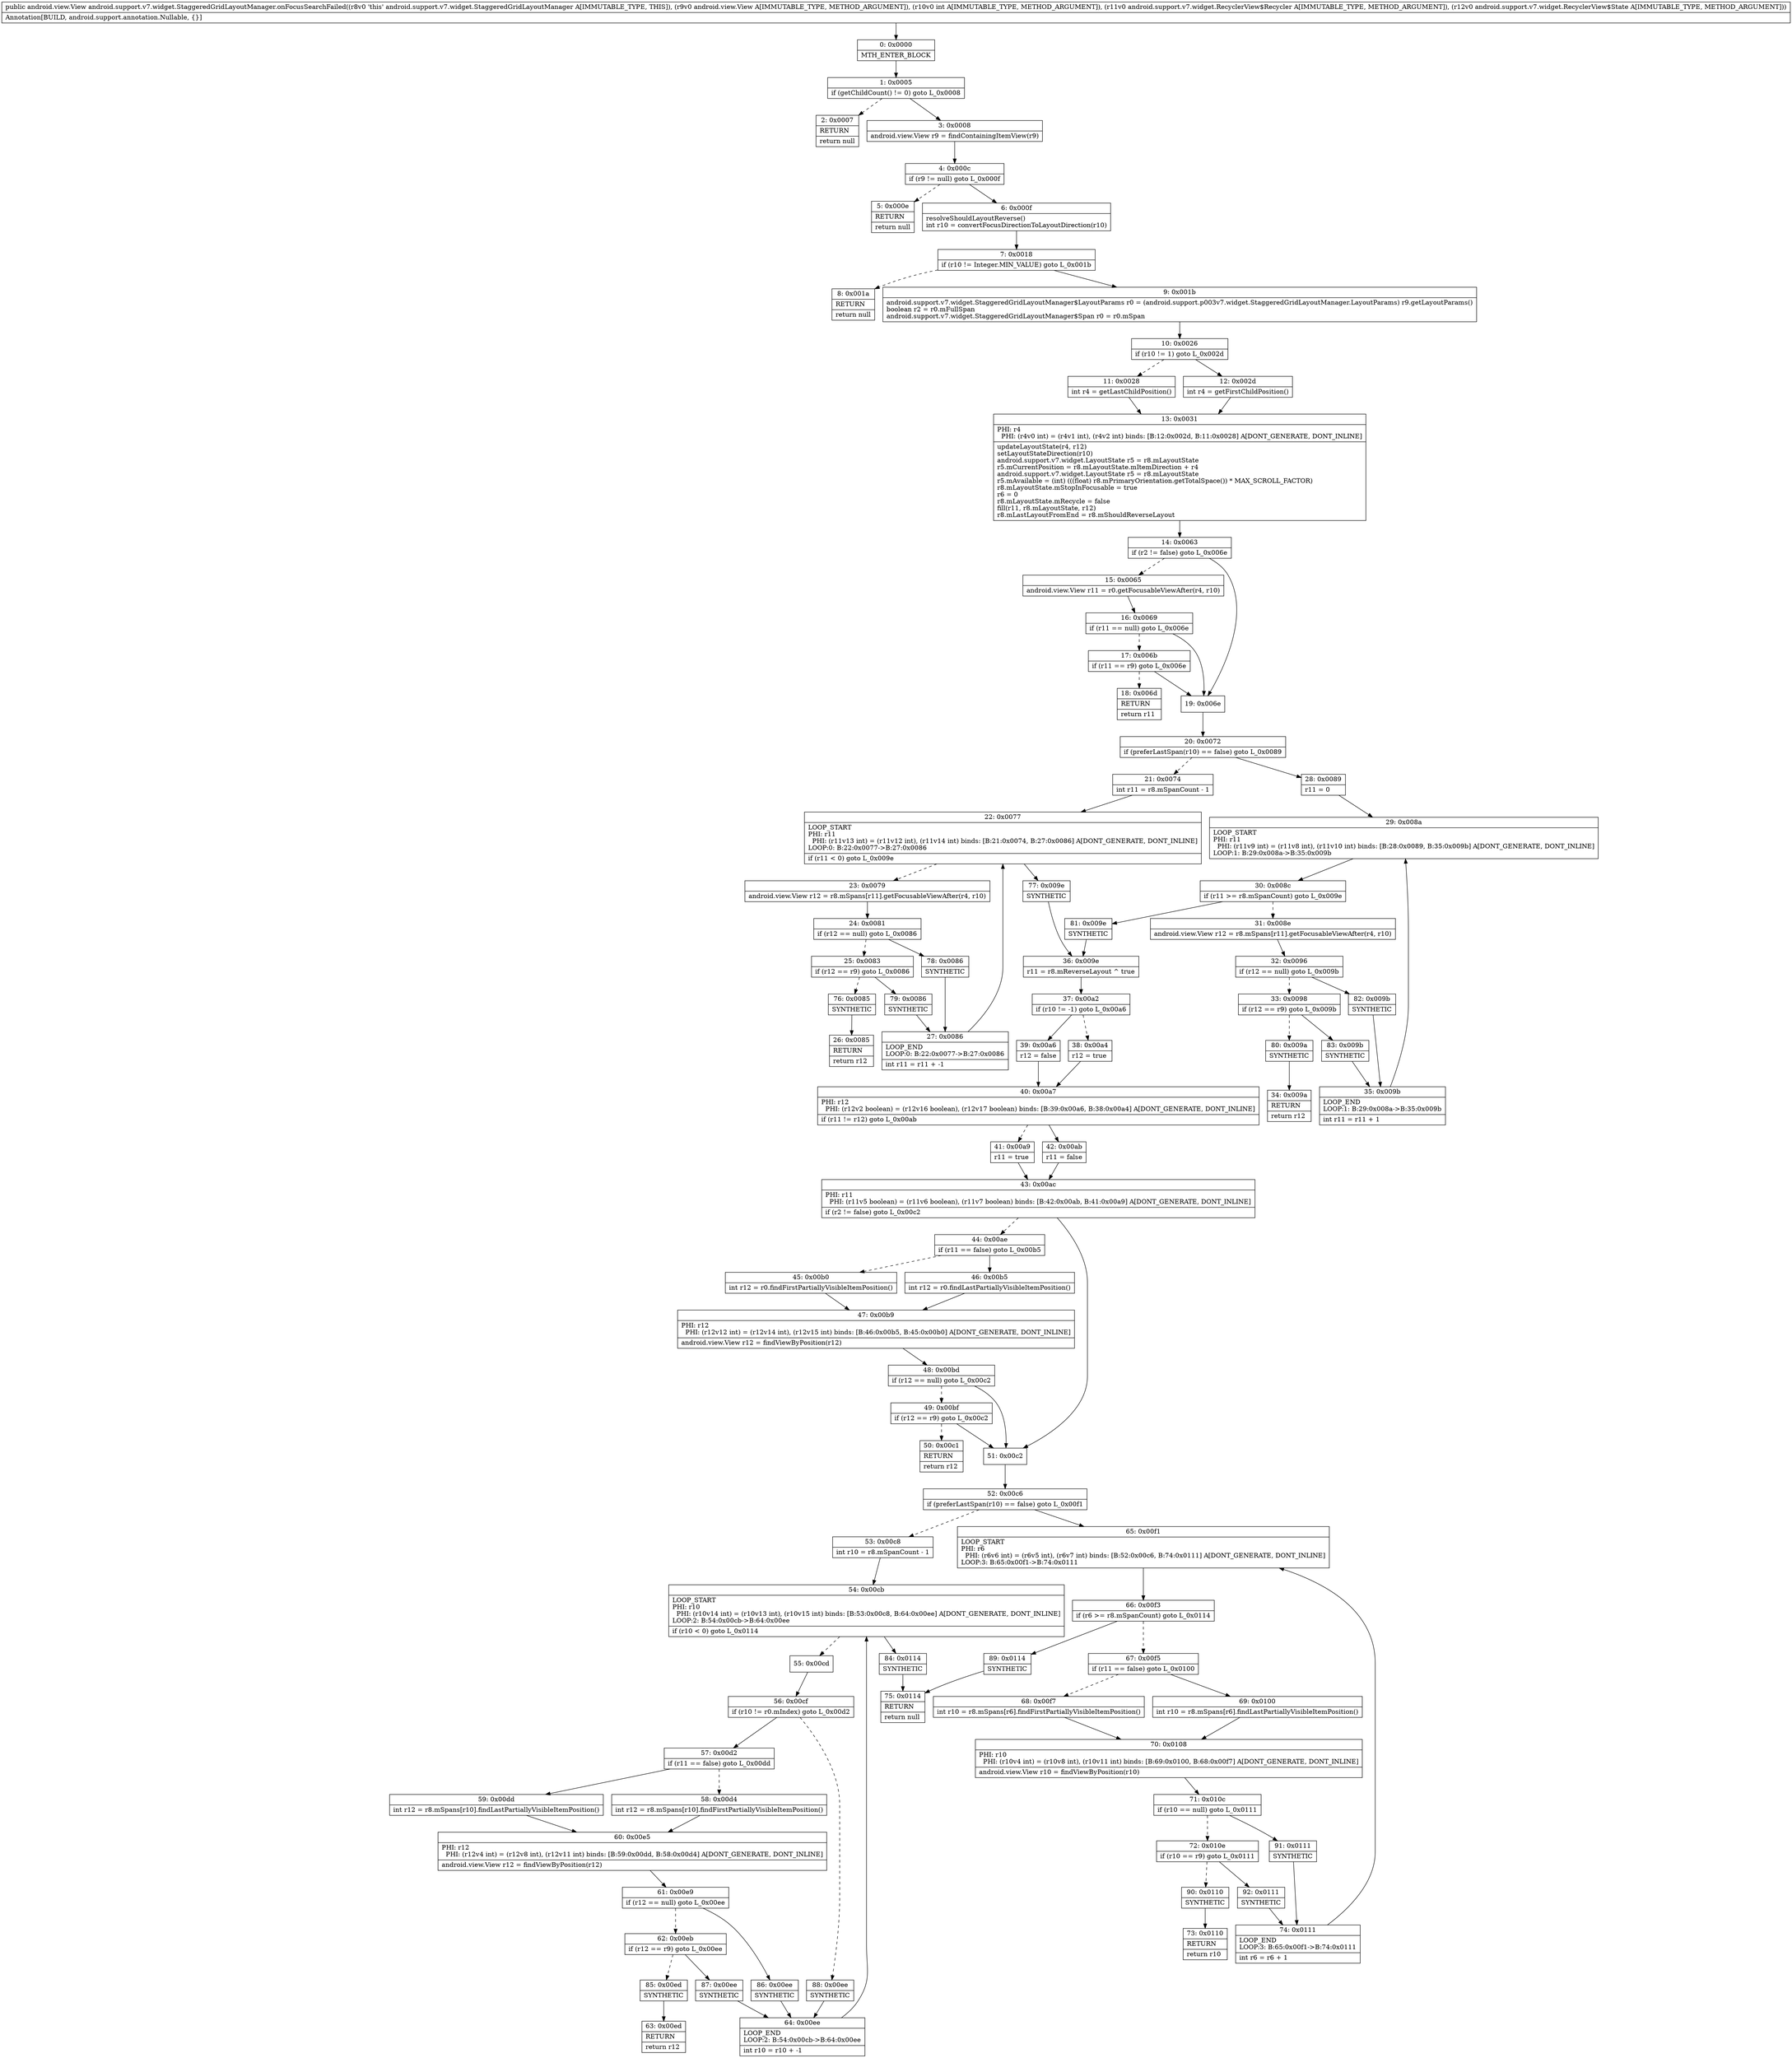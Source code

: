 digraph "CFG forandroid.support.v7.widget.StaggeredGridLayoutManager.onFocusSearchFailed(Landroid\/view\/View;ILandroid\/support\/v7\/widget\/RecyclerView$Recycler;Landroid\/support\/v7\/widget\/RecyclerView$State;)Landroid\/view\/View;" {
Node_0 [shape=record,label="{0\:\ 0x0000|MTH_ENTER_BLOCK\l}"];
Node_1 [shape=record,label="{1\:\ 0x0005|if (getChildCount() != 0) goto L_0x0008\l}"];
Node_2 [shape=record,label="{2\:\ 0x0007|RETURN\l|return null\l}"];
Node_3 [shape=record,label="{3\:\ 0x0008|android.view.View r9 = findContainingItemView(r9)\l}"];
Node_4 [shape=record,label="{4\:\ 0x000c|if (r9 != null) goto L_0x000f\l}"];
Node_5 [shape=record,label="{5\:\ 0x000e|RETURN\l|return null\l}"];
Node_6 [shape=record,label="{6\:\ 0x000f|resolveShouldLayoutReverse()\lint r10 = convertFocusDirectionToLayoutDirection(r10)\l}"];
Node_7 [shape=record,label="{7\:\ 0x0018|if (r10 != Integer.MIN_VALUE) goto L_0x001b\l}"];
Node_8 [shape=record,label="{8\:\ 0x001a|RETURN\l|return null\l}"];
Node_9 [shape=record,label="{9\:\ 0x001b|android.support.v7.widget.StaggeredGridLayoutManager$LayoutParams r0 = (android.support.p003v7.widget.StaggeredGridLayoutManager.LayoutParams) r9.getLayoutParams()\lboolean r2 = r0.mFullSpan\landroid.support.v7.widget.StaggeredGridLayoutManager$Span r0 = r0.mSpan\l}"];
Node_10 [shape=record,label="{10\:\ 0x0026|if (r10 != 1) goto L_0x002d\l}"];
Node_11 [shape=record,label="{11\:\ 0x0028|int r4 = getLastChildPosition()\l}"];
Node_12 [shape=record,label="{12\:\ 0x002d|int r4 = getFirstChildPosition()\l}"];
Node_13 [shape=record,label="{13\:\ 0x0031|PHI: r4 \l  PHI: (r4v0 int) = (r4v1 int), (r4v2 int) binds: [B:12:0x002d, B:11:0x0028] A[DONT_GENERATE, DONT_INLINE]\l|updateLayoutState(r4, r12)\lsetLayoutStateDirection(r10)\landroid.support.v7.widget.LayoutState r5 = r8.mLayoutState\lr5.mCurrentPosition = r8.mLayoutState.mItemDirection + r4\landroid.support.v7.widget.LayoutState r5 = r8.mLayoutState\lr5.mAvailable = (int) (((float) r8.mPrimaryOrientation.getTotalSpace()) * MAX_SCROLL_FACTOR)\lr8.mLayoutState.mStopInFocusable = true\lr6 = 0\lr8.mLayoutState.mRecycle = false\lfill(r11, r8.mLayoutState, r12)\lr8.mLastLayoutFromEnd = r8.mShouldReverseLayout\l}"];
Node_14 [shape=record,label="{14\:\ 0x0063|if (r2 != false) goto L_0x006e\l}"];
Node_15 [shape=record,label="{15\:\ 0x0065|android.view.View r11 = r0.getFocusableViewAfter(r4, r10)\l}"];
Node_16 [shape=record,label="{16\:\ 0x0069|if (r11 == null) goto L_0x006e\l}"];
Node_17 [shape=record,label="{17\:\ 0x006b|if (r11 == r9) goto L_0x006e\l}"];
Node_18 [shape=record,label="{18\:\ 0x006d|RETURN\l|return r11\l}"];
Node_19 [shape=record,label="{19\:\ 0x006e}"];
Node_20 [shape=record,label="{20\:\ 0x0072|if (preferLastSpan(r10) == false) goto L_0x0089\l}"];
Node_21 [shape=record,label="{21\:\ 0x0074|int r11 = r8.mSpanCount \- 1\l}"];
Node_22 [shape=record,label="{22\:\ 0x0077|LOOP_START\lPHI: r11 \l  PHI: (r11v13 int) = (r11v12 int), (r11v14 int) binds: [B:21:0x0074, B:27:0x0086] A[DONT_GENERATE, DONT_INLINE]\lLOOP:0: B:22:0x0077\-\>B:27:0x0086\l|if (r11 \< 0) goto L_0x009e\l}"];
Node_23 [shape=record,label="{23\:\ 0x0079|android.view.View r12 = r8.mSpans[r11].getFocusableViewAfter(r4, r10)\l}"];
Node_24 [shape=record,label="{24\:\ 0x0081|if (r12 == null) goto L_0x0086\l}"];
Node_25 [shape=record,label="{25\:\ 0x0083|if (r12 == r9) goto L_0x0086\l}"];
Node_26 [shape=record,label="{26\:\ 0x0085|RETURN\l|return r12\l}"];
Node_27 [shape=record,label="{27\:\ 0x0086|LOOP_END\lLOOP:0: B:22:0x0077\-\>B:27:0x0086\l|int r11 = r11 + \-1\l}"];
Node_28 [shape=record,label="{28\:\ 0x0089|r11 = 0\l}"];
Node_29 [shape=record,label="{29\:\ 0x008a|LOOP_START\lPHI: r11 \l  PHI: (r11v9 int) = (r11v8 int), (r11v10 int) binds: [B:28:0x0089, B:35:0x009b] A[DONT_GENERATE, DONT_INLINE]\lLOOP:1: B:29:0x008a\-\>B:35:0x009b\l}"];
Node_30 [shape=record,label="{30\:\ 0x008c|if (r11 \>= r8.mSpanCount) goto L_0x009e\l}"];
Node_31 [shape=record,label="{31\:\ 0x008e|android.view.View r12 = r8.mSpans[r11].getFocusableViewAfter(r4, r10)\l}"];
Node_32 [shape=record,label="{32\:\ 0x0096|if (r12 == null) goto L_0x009b\l}"];
Node_33 [shape=record,label="{33\:\ 0x0098|if (r12 == r9) goto L_0x009b\l}"];
Node_34 [shape=record,label="{34\:\ 0x009a|RETURN\l|return r12\l}"];
Node_35 [shape=record,label="{35\:\ 0x009b|LOOP_END\lLOOP:1: B:29:0x008a\-\>B:35:0x009b\l|int r11 = r11 + 1\l}"];
Node_36 [shape=record,label="{36\:\ 0x009e|r11 = r8.mReverseLayout ^ true\l}"];
Node_37 [shape=record,label="{37\:\ 0x00a2|if (r10 != \-1) goto L_0x00a6\l}"];
Node_38 [shape=record,label="{38\:\ 0x00a4|r12 = true\l}"];
Node_39 [shape=record,label="{39\:\ 0x00a6|r12 = false\l}"];
Node_40 [shape=record,label="{40\:\ 0x00a7|PHI: r12 \l  PHI: (r12v2 boolean) = (r12v16 boolean), (r12v17 boolean) binds: [B:39:0x00a6, B:38:0x00a4] A[DONT_GENERATE, DONT_INLINE]\l|if (r11 != r12) goto L_0x00ab\l}"];
Node_41 [shape=record,label="{41\:\ 0x00a9|r11 = true\l}"];
Node_42 [shape=record,label="{42\:\ 0x00ab|r11 = false\l}"];
Node_43 [shape=record,label="{43\:\ 0x00ac|PHI: r11 \l  PHI: (r11v5 boolean) = (r11v6 boolean), (r11v7 boolean) binds: [B:42:0x00ab, B:41:0x00a9] A[DONT_GENERATE, DONT_INLINE]\l|if (r2 != false) goto L_0x00c2\l}"];
Node_44 [shape=record,label="{44\:\ 0x00ae|if (r11 == false) goto L_0x00b5\l}"];
Node_45 [shape=record,label="{45\:\ 0x00b0|int r12 = r0.findFirstPartiallyVisibleItemPosition()\l}"];
Node_46 [shape=record,label="{46\:\ 0x00b5|int r12 = r0.findLastPartiallyVisibleItemPosition()\l}"];
Node_47 [shape=record,label="{47\:\ 0x00b9|PHI: r12 \l  PHI: (r12v12 int) = (r12v14 int), (r12v15 int) binds: [B:46:0x00b5, B:45:0x00b0] A[DONT_GENERATE, DONT_INLINE]\l|android.view.View r12 = findViewByPosition(r12)\l}"];
Node_48 [shape=record,label="{48\:\ 0x00bd|if (r12 == null) goto L_0x00c2\l}"];
Node_49 [shape=record,label="{49\:\ 0x00bf|if (r12 == r9) goto L_0x00c2\l}"];
Node_50 [shape=record,label="{50\:\ 0x00c1|RETURN\l|return r12\l}"];
Node_51 [shape=record,label="{51\:\ 0x00c2}"];
Node_52 [shape=record,label="{52\:\ 0x00c6|if (preferLastSpan(r10) == false) goto L_0x00f1\l}"];
Node_53 [shape=record,label="{53\:\ 0x00c8|int r10 = r8.mSpanCount \- 1\l}"];
Node_54 [shape=record,label="{54\:\ 0x00cb|LOOP_START\lPHI: r10 \l  PHI: (r10v14 int) = (r10v13 int), (r10v15 int) binds: [B:53:0x00c8, B:64:0x00ee] A[DONT_GENERATE, DONT_INLINE]\lLOOP:2: B:54:0x00cb\-\>B:64:0x00ee\l|if (r10 \< 0) goto L_0x0114\l}"];
Node_55 [shape=record,label="{55\:\ 0x00cd}"];
Node_56 [shape=record,label="{56\:\ 0x00cf|if (r10 != r0.mIndex) goto L_0x00d2\l}"];
Node_57 [shape=record,label="{57\:\ 0x00d2|if (r11 == false) goto L_0x00dd\l}"];
Node_58 [shape=record,label="{58\:\ 0x00d4|int r12 = r8.mSpans[r10].findFirstPartiallyVisibleItemPosition()\l}"];
Node_59 [shape=record,label="{59\:\ 0x00dd|int r12 = r8.mSpans[r10].findLastPartiallyVisibleItemPosition()\l}"];
Node_60 [shape=record,label="{60\:\ 0x00e5|PHI: r12 \l  PHI: (r12v4 int) = (r12v8 int), (r12v11 int) binds: [B:59:0x00dd, B:58:0x00d4] A[DONT_GENERATE, DONT_INLINE]\l|android.view.View r12 = findViewByPosition(r12)\l}"];
Node_61 [shape=record,label="{61\:\ 0x00e9|if (r12 == null) goto L_0x00ee\l}"];
Node_62 [shape=record,label="{62\:\ 0x00eb|if (r12 == r9) goto L_0x00ee\l}"];
Node_63 [shape=record,label="{63\:\ 0x00ed|RETURN\l|return r12\l}"];
Node_64 [shape=record,label="{64\:\ 0x00ee|LOOP_END\lLOOP:2: B:54:0x00cb\-\>B:64:0x00ee\l|int r10 = r10 + \-1\l}"];
Node_65 [shape=record,label="{65\:\ 0x00f1|LOOP_START\lPHI: r6 \l  PHI: (r6v6 int) = (r6v5 int), (r6v7 int) binds: [B:52:0x00c6, B:74:0x0111] A[DONT_GENERATE, DONT_INLINE]\lLOOP:3: B:65:0x00f1\-\>B:74:0x0111\l}"];
Node_66 [shape=record,label="{66\:\ 0x00f3|if (r6 \>= r8.mSpanCount) goto L_0x0114\l}"];
Node_67 [shape=record,label="{67\:\ 0x00f5|if (r11 == false) goto L_0x0100\l}"];
Node_68 [shape=record,label="{68\:\ 0x00f7|int r10 = r8.mSpans[r6].findFirstPartiallyVisibleItemPosition()\l}"];
Node_69 [shape=record,label="{69\:\ 0x0100|int r10 = r8.mSpans[r6].findLastPartiallyVisibleItemPosition()\l}"];
Node_70 [shape=record,label="{70\:\ 0x0108|PHI: r10 \l  PHI: (r10v4 int) = (r10v8 int), (r10v11 int) binds: [B:69:0x0100, B:68:0x00f7] A[DONT_GENERATE, DONT_INLINE]\l|android.view.View r10 = findViewByPosition(r10)\l}"];
Node_71 [shape=record,label="{71\:\ 0x010c|if (r10 == null) goto L_0x0111\l}"];
Node_72 [shape=record,label="{72\:\ 0x010e|if (r10 == r9) goto L_0x0111\l}"];
Node_73 [shape=record,label="{73\:\ 0x0110|RETURN\l|return r10\l}"];
Node_74 [shape=record,label="{74\:\ 0x0111|LOOP_END\lLOOP:3: B:65:0x00f1\-\>B:74:0x0111\l|int r6 = r6 + 1\l}"];
Node_75 [shape=record,label="{75\:\ 0x0114|RETURN\l|return null\l}"];
Node_76 [shape=record,label="{76\:\ 0x0085|SYNTHETIC\l}"];
Node_77 [shape=record,label="{77\:\ 0x009e|SYNTHETIC\l}"];
Node_78 [shape=record,label="{78\:\ 0x0086|SYNTHETIC\l}"];
Node_79 [shape=record,label="{79\:\ 0x0086|SYNTHETIC\l}"];
Node_80 [shape=record,label="{80\:\ 0x009a|SYNTHETIC\l}"];
Node_81 [shape=record,label="{81\:\ 0x009e|SYNTHETIC\l}"];
Node_82 [shape=record,label="{82\:\ 0x009b|SYNTHETIC\l}"];
Node_83 [shape=record,label="{83\:\ 0x009b|SYNTHETIC\l}"];
Node_84 [shape=record,label="{84\:\ 0x0114|SYNTHETIC\l}"];
Node_85 [shape=record,label="{85\:\ 0x00ed|SYNTHETIC\l}"];
Node_86 [shape=record,label="{86\:\ 0x00ee|SYNTHETIC\l}"];
Node_87 [shape=record,label="{87\:\ 0x00ee|SYNTHETIC\l}"];
Node_88 [shape=record,label="{88\:\ 0x00ee|SYNTHETIC\l}"];
Node_89 [shape=record,label="{89\:\ 0x0114|SYNTHETIC\l}"];
Node_90 [shape=record,label="{90\:\ 0x0110|SYNTHETIC\l}"];
Node_91 [shape=record,label="{91\:\ 0x0111|SYNTHETIC\l}"];
Node_92 [shape=record,label="{92\:\ 0x0111|SYNTHETIC\l}"];
MethodNode[shape=record,label="{public android.view.View android.support.v7.widget.StaggeredGridLayoutManager.onFocusSearchFailed((r8v0 'this' android.support.v7.widget.StaggeredGridLayoutManager A[IMMUTABLE_TYPE, THIS]), (r9v0 android.view.View A[IMMUTABLE_TYPE, METHOD_ARGUMENT]), (r10v0 int A[IMMUTABLE_TYPE, METHOD_ARGUMENT]), (r11v0 android.support.v7.widget.RecyclerView$Recycler A[IMMUTABLE_TYPE, METHOD_ARGUMENT]), (r12v0 android.support.v7.widget.RecyclerView$State A[IMMUTABLE_TYPE, METHOD_ARGUMENT]))  | Annotation[BUILD, android.support.annotation.Nullable, \{\}]\l}"];
MethodNode -> Node_0;
Node_0 -> Node_1;
Node_1 -> Node_2[style=dashed];
Node_1 -> Node_3;
Node_3 -> Node_4;
Node_4 -> Node_5[style=dashed];
Node_4 -> Node_6;
Node_6 -> Node_7;
Node_7 -> Node_8[style=dashed];
Node_7 -> Node_9;
Node_9 -> Node_10;
Node_10 -> Node_11[style=dashed];
Node_10 -> Node_12;
Node_11 -> Node_13;
Node_12 -> Node_13;
Node_13 -> Node_14;
Node_14 -> Node_15[style=dashed];
Node_14 -> Node_19;
Node_15 -> Node_16;
Node_16 -> Node_17[style=dashed];
Node_16 -> Node_19;
Node_17 -> Node_18[style=dashed];
Node_17 -> Node_19;
Node_19 -> Node_20;
Node_20 -> Node_21[style=dashed];
Node_20 -> Node_28;
Node_21 -> Node_22;
Node_22 -> Node_23[style=dashed];
Node_22 -> Node_77;
Node_23 -> Node_24;
Node_24 -> Node_25[style=dashed];
Node_24 -> Node_78;
Node_25 -> Node_76[style=dashed];
Node_25 -> Node_79;
Node_27 -> Node_22;
Node_28 -> Node_29;
Node_29 -> Node_30;
Node_30 -> Node_31[style=dashed];
Node_30 -> Node_81;
Node_31 -> Node_32;
Node_32 -> Node_33[style=dashed];
Node_32 -> Node_82;
Node_33 -> Node_80[style=dashed];
Node_33 -> Node_83;
Node_35 -> Node_29;
Node_36 -> Node_37;
Node_37 -> Node_38[style=dashed];
Node_37 -> Node_39;
Node_38 -> Node_40;
Node_39 -> Node_40;
Node_40 -> Node_41[style=dashed];
Node_40 -> Node_42;
Node_41 -> Node_43;
Node_42 -> Node_43;
Node_43 -> Node_44[style=dashed];
Node_43 -> Node_51;
Node_44 -> Node_45[style=dashed];
Node_44 -> Node_46;
Node_45 -> Node_47;
Node_46 -> Node_47;
Node_47 -> Node_48;
Node_48 -> Node_49[style=dashed];
Node_48 -> Node_51;
Node_49 -> Node_50[style=dashed];
Node_49 -> Node_51;
Node_51 -> Node_52;
Node_52 -> Node_53[style=dashed];
Node_52 -> Node_65;
Node_53 -> Node_54;
Node_54 -> Node_55[style=dashed];
Node_54 -> Node_84;
Node_55 -> Node_56;
Node_56 -> Node_57;
Node_56 -> Node_88[style=dashed];
Node_57 -> Node_58[style=dashed];
Node_57 -> Node_59;
Node_58 -> Node_60;
Node_59 -> Node_60;
Node_60 -> Node_61;
Node_61 -> Node_62[style=dashed];
Node_61 -> Node_86;
Node_62 -> Node_85[style=dashed];
Node_62 -> Node_87;
Node_64 -> Node_54;
Node_65 -> Node_66;
Node_66 -> Node_67[style=dashed];
Node_66 -> Node_89;
Node_67 -> Node_68[style=dashed];
Node_67 -> Node_69;
Node_68 -> Node_70;
Node_69 -> Node_70;
Node_70 -> Node_71;
Node_71 -> Node_72[style=dashed];
Node_71 -> Node_91;
Node_72 -> Node_90[style=dashed];
Node_72 -> Node_92;
Node_74 -> Node_65;
Node_76 -> Node_26;
Node_77 -> Node_36;
Node_78 -> Node_27;
Node_79 -> Node_27;
Node_80 -> Node_34;
Node_81 -> Node_36;
Node_82 -> Node_35;
Node_83 -> Node_35;
Node_84 -> Node_75;
Node_85 -> Node_63;
Node_86 -> Node_64;
Node_87 -> Node_64;
Node_88 -> Node_64;
Node_89 -> Node_75;
Node_90 -> Node_73;
Node_91 -> Node_74;
Node_92 -> Node_74;
}

